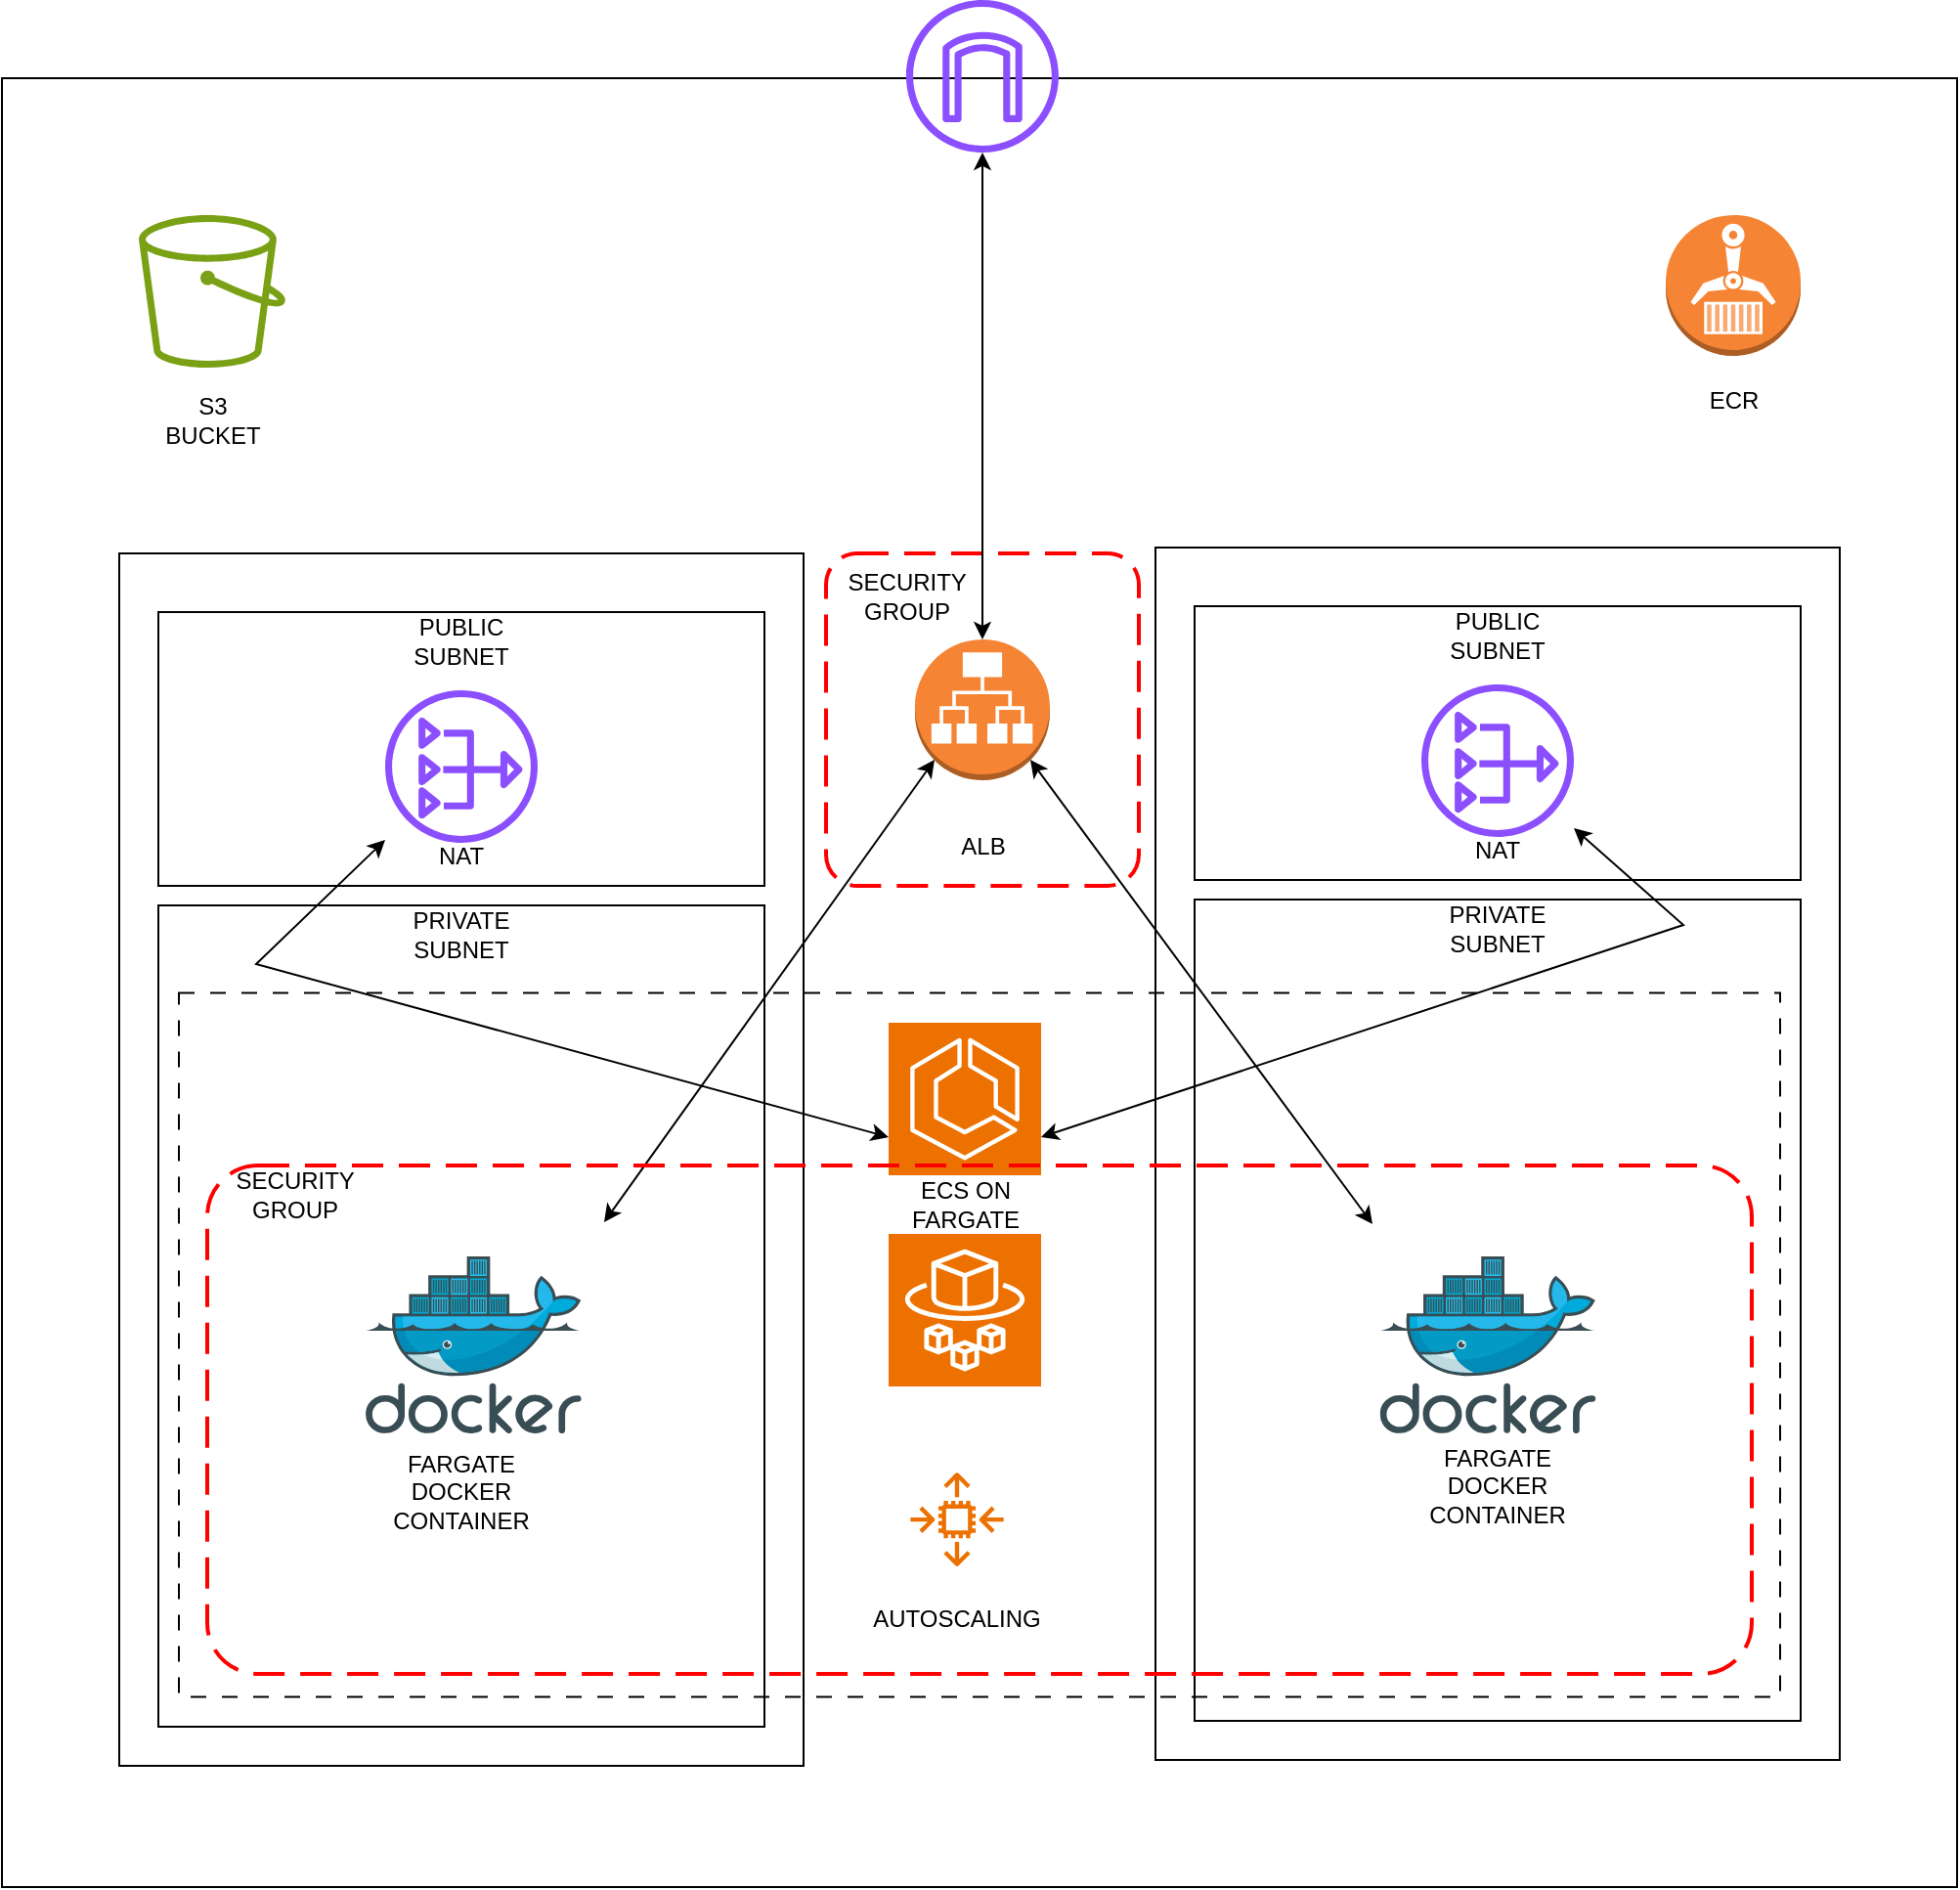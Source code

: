 <mxfile version="22.1.11" type="device">
  <diagram name="Page-1" id="6bfOLVY1j04Zr0jwOrWD">
    <mxGraphModel dx="2910" dy="1126" grid="1" gridSize="10" guides="1" tooltips="1" connect="1" arrows="1" fold="1" page="1" pageScale="1" pageWidth="850" pageHeight="1100" math="0" shadow="0">
      <root>
        <mxCell id="0" />
        <mxCell id="1" parent="0" />
        <mxCell id="RCel6x4LegAwR6A3-bCa-1" value="" style="rounded=0;whiteSpace=wrap;html=1;" vertex="1" parent="1">
          <mxGeometry x="-40" y="370" width="1000" height="925" as="geometry" />
        </mxCell>
        <mxCell id="RCel6x4LegAwR6A3-bCa-4" value="" style="sketch=0;outlineConnect=0;fontColor=#232F3E;gradientColor=none;fillColor=#8C4FFF;strokeColor=none;dashed=0;verticalLabelPosition=bottom;verticalAlign=top;align=center;html=1;fontSize=12;fontStyle=0;aspect=fixed;pointerEvents=1;shape=mxgraph.aws4.internet_gateway;" vertex="1" parent="1">
          <mxGeometry x="422.5" y="330" width="78" height="78" as="geometry" />
        </mxCell>
        <mxCell id="RCel6x4LegAwR6A3-bCa-10" value="" style="sketch=0;outlineConnect=0;fontColor=#232F3E;gradientColor=none;fillColor=#8C4FFF;strokeColor=none;dashed=0;verticalLabelPosition=bottom;verticalAlign=top;align=center;html=1;fontSize=12;fontStyle=0;aspect=fixed;pointerEvents=1;shape=mxgraph.aws4.nat_gateway;" vertex="1" parent="1">
          <mxGeometry x="146" y="634" width="78" height="78" as="geometry" />
        </mxCell>
        <mxCell id="RCel6x4LegAwR6A3-bCa-12" value="" style="outlineConnect=0;dashed=0;verticalLabelPosition=bottom;verticalAlign=top;align=center;html=1;shape=mxgraph.aws3.application_load_balancer;fillColor=#F58534;gradientColor=none;" vertex="1" parent="1">
          <mxGeometry x="427" y="657" width="69" height="72" as="geometry" />
        </mxCell>
        <mxCell id="RCel6x4LegAwR6A3-bCa-16" value="" style="rounded=0;whiteSpace=wrap;html=1;" vertex="1" parent="1">
          <mxGeometry x="40" y="803" width="300" height="320" as="geometry" />
        </mxCell>
        <mxCell id="RCel6x4LegAwR6A3-bCa-42" value="SECURITY GROUP" style="text;html=1;strokeColor=none;fillColor=none;align=center;verticalAlign=middle;whiteSpace=wrap;rounded=0;" vertex="1" parent="1">
          <mxGeometry x="392.5" y="620" width="60" height="30" as="geometry" />
        </mxCell>
        <mxCell id="RCel6x4LegAwR6A3-bCa-13" value="" style="rounded=0;whiteSpace=wrap;html=1;" vertex="1" parent="1">
          <mxGeometry x="20" y="613" width="350" height="620" as="geometry" />
        </mxCell>
        <mxCell id="RCel6x4LegAwR6A3-bCa-6" value="" style="rounded=0;whiteSpace=wrap;html=1;" vertex="1" parent="1">
          <mxGeometry x="40" y="643" width="310" height="140" as="geometry" />
        </mxCell>
        <mxCell id="RCel6x4LegAwR6A3-bCa-8" value="" style="rounded=0;whiteSpace=wrap;html=1;" vertex="1" parent="1">
          <mxGeometry x="40" y="793" width="310" height="420" as="geometry" />
        </mxCell>
        <mxCell id="RCel6x4LegAwR6A3-bCa-23" value="" style="group" vertex="1" connectable="0" parent="1">
          <mxGeometry x="401" y="1083" width="95" height="90" as="geometry" />
        </mxCell>
        <mxCell id="RCel6x4LegAwR6A3-bCa-14" value="" style="sketch=0;outlineConnect=0;fontColor=#232F3E;gradientColor=none;fillColor=#ED7100;strokeColor=none;dashed=0;verticalLabelPosition=bottom;verticalAlign=top;align=center;html=1;fontSize=12;fontStyle=0;aspect=fixed;pointerEvents=1;shape=mxgraph.aws4.auto_scaling2;" vertex="1" parent="RCel6x4LegAwR6A3-bCa-23">
          <mxGeometry x="23.5" width="48" height="48" as="geometry" />
        </mxCell>
        <mxCell id="RCel6x4LegAwR6A3-bCa-22" value="AUTOSCALING" style="text;html=1;strokeColor=none;fillColor=none;align=center;verticalAlign=middle;whiteSpace=wrap;rounded=0;" vertex="1" parent="RCel6x4LegAwR6A3-bCa-23">
          <mxGeometry y="60" width="95" height="30" as="geometry" />
        </mxCell>
        <mxCell id="RCel6x4LegAwR6A3-bCa-26" value="" style="group" vertex="1" connectable="0" parent="1">
          <mxGeometry x="413.5" y="853" width="436.5" height="277.5" as="geometry" />
        </mxCell>
        <mxCell id="RCel6x4LegAwR6A3-bCa-18" value="" style="sketch=0;points=[[0,0,0],[0.25,0,0],[0.5,0,0],[0.75,0,0],[1,0,0],[0,1,0],[0.25,1,0],[0.5,1,0],[0.75,1,0],[1,1,0],[0,0.25,0],[0,0.5,0],[0,0.75,0],[1,0.25,0],[1,0.5,0],[1,0.75,0]];outlineConnect=0;fontColor=#232F3E;fillColor=#ED7100;strokeColor=#ffffff;dashed=0;verticalLabelPosition=bottom;verticalAlign=top;align=center;html=1;fontSize=12;fontStyle=0;aspect=fixed;shape=mxgraph.aws4.resourceIcon;resIcon=mxgraph.aws4.ecs;" vertex="1" parent="RCel6x4LegAwR6A3-bCa-26">
          <mxGeometry width="78" height="78" as="geometry" />
        </mxCell>
        <mxCell id="RCel6x4LegAwR6A3-bCa-20" value="" style="sketch=0;points=[[0,0,0],[0.25,0,0],[0.5,0,0],[0.75,0,0],[1,0,0],[0,1,0],[0.25,1,0],[0.5,1,0],[0.75,1,0],[1,1,0],[0,0.25,0],[0,0.5,0],[0,0.75,0],[1,0.25,0],[1,0.5,0],[1,0.75,0]];outlineConnect=0;fontColor=#232F3E;fillColor=#ED7100;strokeColor=#ffffff;dashed=0;verticalLabelPosition=bottom;verticalAlign=top;align=center;html=1;fontSize=12;fontStyle=0;aspect=fixed;shape=mxgraph.aws4.resourceIcon;resIcon=mxgraph.aws4.fargate;" vertex="1" parent="RCel6x4LegAwR6A3-bCa-26">
          <mxGeometry y="108" width="78" height="78" as="geometry" />
        </mxCell>
        <mxCell id="RCel6x4LegAwR6A3-bCa-25" value="ECS ON FARGATE" style="text;html=1;strokeColor=none;fillColor=none;align=center;verticalAlign=middle;whiteSpace=wrap;rounded=0;" vertex="1" parent="RCel6x4LegAwR6A3-bCa-26">
          <mxGeometry x="9" y="78" width="60" height="30" as="geometry" />
        </mxCell>
        <mxCell id="RCel6x4LegAwR6A3-bCa-30" value="PRIVATE SUBNET" style="text;html=1;strokeColor=none;fillColor=none;align=center;verticalAlign=middle;whiteSpace=wrap;rounded=0;" vertex="1" parent="1">
          <mxGeometry x="165" y="793" width="60" height="30" as="geometry" />
        </mxCell>
        <mxCell id="RCel6x4LegAwR6A3-bCa-31" value="PUBLIC SUBNET" style="text;html=1;strokeColor=none;fillColor=none;align=center;verticalAlign=middle;whiteSpace=wrap;rounded=0;" vertex="1" parent="1">
          <mxGeometry x="165" y="643" width="60" height="30" as="geometry" />
        </mxCell>
        <mxCell id="RCel6x4LegAwR6A3-bCa-32" value="" style="sketch=0;outlineConnect=0;fontColor=#232F3E;gradientColor=none;fillColor=#8C4FFF;strokeColor=none;dashed=0;verticalLabelPosition=bottom;verticalAlign=top;align=center;html=1;fontSize=12;fontStyle=0;aspect=fixed;pointerEvents=1;shape=mxgraph.aws4.nat_gateway;" vertex="1" parent="1">
          <mxGeometry x="156" y="683" width="78" height="78" as="geometry" />
        </mxCell>
        <mxCell id="RCel6x4LegAwR6A3-bCa-33" value="NAT" style="text;html=1;strokeColor=none;fillColor=none;align=center;verticalAlign=middle;whiteSpace=wrap;rounded=0;" vertex="1" parent="1">
          <mxGeometry x="165" y="753" width="60" height="30" as="geometry" />
        </mxCell>
        <mxCell id="RCel6x4LegAwR6A3-bCa-34" value="ALB" style="text;html=1;strokeColor=none;fillColor=none;align=center;verticalAlign=middle;whiteSpace=wrap;rounded=0;" vertex="1" parent="1">
          <mxGeometry x="431.5" y="748" width="60" height="30" as="geometry" />
        </mxCell>
        <mxCell id="RCel6x4LegAwR6A3-bCa-38" value="" style="endArrow=classic;startArrow=classic;html=1;rounded=0;exitX=0;exitY=0.75;exitDx=0;exitDy=0;exitPerimeter=0;" edge="1" parent="1" source="RCel6x4LegAwR6A3-bCa-18" target="RCel6x4LegAwR6A3-bCa-32">
          <mxGeometry width="50" height="50" relative="1" as="geometry">
            <mxPoint x="370" y="1083" as="sourcePoint" />
            <mxPoint x="420" y="1033" as="targetPoint" />
            <Array as="points">
              <mxPoint x="90" y="823" />
            </Array>
          </mxGeometry>
        </mxCell>
        <mxCell id="RCel6x4LegAwR6A3-bCa-41" value="" style="rounded=1;arcSize=10;dashed=1;strokeColor=#ff0000;fillColor=none;gradientColor=none;dashPattern=8 4;strokeWidth=2;" vertex="1" parent="1">
          <mxGeometry x="381.5" y="613" width="160" height="170" as="geometry" />
        </mxCell>
        <mxCell id="RCel6x4LegAwR6A3-bCa-43" value="" style="sketch=0;outlineConnect=0;fontColor=#232F3E;gradientColor=none;fillColor=#8C4FFF;strokeColor=none;dashed=0;verticalLabelPosition=bottom;verticalAlign=top;align=center;html=1;fontSize=12;fontStyle=0;aspect=fixed;pointerEvents=1;shape=mxgraph.aws4.nat_gateway;" vertex="1" parent="1">
          <mxGeometry x="676" y="631" width="78" height="78" as="geometry" />
        </mxCell>
        <mxCell id="RCel6x4LegAwR6A3-bCa-44" value="" style="rounded=0;whiteSpace=wrap;html=1;" vertex="1" parent="1">
          <mxGeometry x="570" y="800" width="300" height="320" as="geometry" />
        </mxCell>
        <mxCell id="RCel6x4LegAwR6A3-bCa-45" value="" style="rounded=0;whiteSpace=wrap;html=1;" vertex="1" parent="1">
          <mxGeometry x="550" y="610" width="350" height="620" as="geometry" />
        </mxCell>
        <mxCell id="RCel6x4LegAwR6A3-bCa-46" value="" style="rounded=0;whiteSpace=wrap;html=1;" vertex="1" parent="1">
          <mxGeometry x="570" y="640" width="310" height="140" as="geometry" />
        </mxCell>
        <mxCell id="RCel6x4LegAwR6A3-bCa-47" value="" style="rounded=0;whiteSpace=wrap;html=1;" vertex="1" parent="1">
          <mxGeometry x="570" y="790" width="310" height="420" as="geometry" />
        </mxCell>
        <mxCell id="RCel6x4LegAwR6A3-bCa-51" value="PRIVATE SUBNET" style="text;html=1;strokeColor=none;fillColor=none;align=center;verticalAlign=middle;whiteSpace=wrap;rounded=0;" vertex="1" parent="1">
          <mxGeometry x="695" y="790" width="60" height="30" as="geometry" />
        </mxCell>
        <mxCell id="RCel6x4LegAwR6A3-bCa-52" value="PUBLIC SUBNET" style="text;html=1;strokeColor=none;fillColor=none;align=center;verticalAlign=middle;whiteSpace=wrap;rounded=0;" vertex="1" parent="1">
          <mxGeometry x="695" y="640" width="60" height="30" as="geometry" />
        </mxCell>
        <mxCell id="RCel6x4LegAwR6A3-bCa-53" value="" style="sketch=0;outlineConnect=0;fontColor=#232F3E;gradientColor=none;fillColor=#8C4FFF;strokeColor=none;dashed=0;verticalLabelPosition=bottom;verticalAlign=top;align=center;html=1;fontSize=12;fontStyle=0;aspect=fixed;pointerEvents=1;shape=mxgraph.aws4.nat_gateway;" vertex="1" parent="1">
          <mxGeometry x="686" y="680" width="78" height="78" as="geometry" />
        </mxCell>
        <mxCell id="RCel6x4LegAwR6A3-bCa-54" value="NAT" style="text;html=1;strokeColor=none;fillColor=none;align=center;verticalAlign=middle;whiteSpace=wrap;rounded=0;" vertex="1" parent="1">
          <mxGeometry x="695" y="750" width="60" height="30" as="geometry" />
        </mxCell>
        <mxCell id="RCel6x4LegAwR6A3-bCa-55" value="" style="endArrow=classic;startArrow=classic;html=1;rounded=0;exitX=1;exitY=0.75;exitDx=0;exitDy=0;exitPerimeter=0;" edge="1" parent="1" source="RCel6x4LegAwR6A3-bCa-18" target="RCel6x4LegAwR6A3-bCa-53">
          <mxGeometry width="50" height="50" relative="1" as="geometry">
            <mxPoint x="580" y="1360" as="sourcePoint" />
            <mxPoint x="950" y="1030" as="targetPoint" />
            <Array as="points">
              <mxPoint x="820" y="803" />
            </Array>
          </mxGeometry>
        </mxCell>
        <mxCell id="RCel6x4LegAwR6A3-bCa-57" value="" style="endArrow=classic;startArrow=classic;html=1;rounded=0;exitX=0.5;exitY=0;exitDx=0;exitDy=0;exitPerimeter=0;" edge="1" parent="1" source="RCel6x4LegAwR6A3-bCa-12" target="RCel6x4LegAwR6A3-bCa-4">
          <mxGeometry width="50" height="50" relative="1" as="geometry">
            <mxPoint x="800" y="300" as="sourcePoint" />
            <mxPoint x="450" y="840" as="targetPoint" />
          </mxGeometry>
        </mxCell>
        <mxCell id="RCel6x4LegAwR6A3-bCa-58" value="" style="endArrow=classic;startArrow=classic;html=1;rounded=0;entryX=0.145;entryY=0.855;entryDx=0;entryDy=0;entryPerimeter=0;exitX=1;exitY=0;exitDx=0;exitDy=0;" edge="1" parent="1" target="RCel6x4LegAwR6A3-bCa-12">
          <mxGeometry width="50" height="50" relative="1" as="geometry">
            <mxPoint x="268" y="955" as="sourcePoint" />
            <mxPoint x="-450" y="1063" as="targetPoint" />
          </mxGeometry>
        </mxCell>
        <mxCell id="RCel6x4LegAwR6A3-bCa-59" value="" style="endArrow=classic;startArrow=classic;html=1;rounded=0;entryX=0.855;entryY=0.855;entryDx=0;entryDy=0;entryPerimeter=0;exitX=0;exitY=0;exitDx=0;exitDy=0;" edge="1" parent="1" target="RCel6x4LegAwR6A3-bCa-12">
          <mxGeometry width="50" height="50" relative="1" as="geometry">
            <mxPoint x="661" y="956" as="sourcePoint" />
            <mxPoint x="447" y="729" as="targetPoint" />
          </mxGeometry>
        </mxCell>
        <mxCell id="RCel6x4LegAwR6A3-bCa-62" value="" style="group" vertex="1" connectable="0" parent="1">
          <mxGeometry x="30" y="440" width="75" height="120" as="geometry" />
        </mxCell>
        <mxCell id="RCel6x4LegAwR6A3-bCa-37" value="S3 BUCKET" style="text;html=1;strokeColor=none;fillColor=none;align=center;verticalAlign=middle;whiteSpace=wrap;rounded=0;" vertex="1" parent="RCel6x4LegAwR6A3-bCa-62">
          <mxGeometry x="7.5" y="90" width="60" height="30" as="geometry" />
        </mxCell>
        <mxCell id="RCel6x4LegAwR6A3-bCa-35" value="" style="sketch=0;outlineConnect=0;fontColor=#232F3E;gradientColor=none;fillColor=#7AA116;strokeColor=none;dashed=0;verticalLabelPosition=bottom;verticalAlign=top;align=center;html=1;fontSize=12;fontStyle=0;aspect=fixed;pointerEvents=1;shape=mxgraph.aws4.bucket;" vertex="1" parent="RCel6x4LegAwR6A3-bCa-62">
          <mxGeometry width="75" height="78" as="geometry" />
        </mxCell>
        <mxCell id="RCel6x4LegAwR6A3-bCa-63" value="" style="outlineConnect=0;dashed=0;verticalLabelPosition=bottom;verticalAlign=top;align=center;html=1;shape=mxgraph.aws3.ecr;fillColor=#F58534;gradientColor=none;" vertex="1" parent="1">
          <mxGeometry x="811" y="440" width="69" height="72" as="geometry" />
        </mxCell>
        <mxCell id="RCel6x4LegAwR6A3-bCa-64" value="ECR" style="text;html=1;strokeColor=none;fillColor=none;align=center;verticalAlign=middle;whiteSpace=wrap;rounded=0;" vertex="1" parent="1">
          <mxGeometry x="816" y="520" width="60" height="30" as="geometry" />
        </mxCell>
        <mxCell id="RCel6x4LegAwR6A3-bCa-19" value="" style="rounded=0;whiteSpace=wrap;html=1;fillColor=none;dashed=1;dashPattern=8 8;" vertex="1" parent="1">
          <mxGeometry x="50.5" y="837.75" width="819" height="360" as="geometry" />
        </mxCell>
        <mxCell id="RCel6x4LegAwR6A3-bCa-39" value="" style="rounded=1;arcSize=10;dashed=1;strokeColor=#ff0000;fillColor=none;gradientColor=none;dashPattern=8 4;strokeWidth=2;" vertex="1" parent="1">
          <mxGeometry x="65" y="926" width="790" height="260" as="geometry" />
        </mxCell>
        <mxCell id="RCel6x4LegAwR6A3-bCa-40" value="SECURITY GROUP" style="text;html=1;strokeColor=none;fillColor=none;align=center;verticalAlign=middle;whiteSpace=wrap;rounded=0;" vertex="1" parent="1">
          <mxGeometry x="80" y="926" width="60" height="30" as="geometry" />
        </mxCell>
        <mxCell id="RCel6x4LegAwR6A3-bCa-66" value="" style="image;sketch=0;aspect=fixed;html=1;points=[];align=center;fontSize=12;image=img/lib/mscae/Docker.svg;" vertex="1" parent="1">
          <mxGeometry x="146" y="972.5" width="110.37" height="90.5" as="geometry" />
        </mxCell>
        <mxCell id="RCel6x4LegAwR6A3-bCa-27" value="FARGATE DOCKER CONTAINER" style="text;html=1;strokeColor=none;fillColor=none;align=center;verticalAlign=middle;whiteSpace=wrap;rounded=0;" vertex="1" parent="1">
          <mxGeometry x="150" y="1063" width="90" height="60" as="geometry" />
        </mxCell>
        <mxCell id="RCel6x4LegAwR6A3-bCa-67" value="" style="image;sketch=0;aspect=fixed;html=1;points=[];align=center;fontSize=12;image=img/lib/mscae/Docker.svg;" vertex="1" parent="1">
          <mxGeometry x="664.81" y="972.5" width="110.37" height="90.5" as="geometry" />
        </mxCell>
        <mxCell id="RCel6x4LegAwR6A3-bCa-50" value="FARGATE DOCKER CONTAINER" style="text;html=1;strokeColor=none;fillColor=none;align=center;verticalAlign=middle;whiteSpace=wrap;rounded=0;" vertex="1" parent="1">
          <mxGeometry x="680" y="1060" width="90" height="60" as="geometry" />
        </mxCell>
      </root>
    </mxGraphModel>
  </diagram>
</mxfile>
